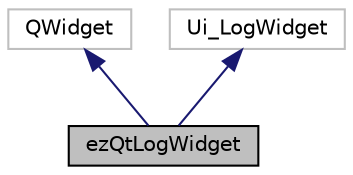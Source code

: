 digraph "ezQtLogWidget"
{
 // LATEX_PDF_SIZE
  edge [fontname="Helvetica",fontsize="10",labelfontname="Helvetica",labelfontsize="10"];
  node [fontname="Helvetica",fontsize="10",shape=record];
  Node1 [label="ezQtLogWidget",height=0.2,width=0.4,color="black", fillcolor="grey75", style="filled", fontcolor="black",tooltip="The application wide panel that shows the engine log output and the editor log output."];
  Node2 -> Node1 [dir="back",color="midnightblue",fontsize="10",style="solid",fontname="Helvetica"];
  Node2 [label="QWidget",height=0.2,width=0.4,color="grey75", fillcolor="white", style="filled",tooltip=" "];
  Node3 -> Node1 [dir="back",color="midnightblue",fontsize="10",style="solid",fontname="Helvetica"];
  Node3 [label="Ui_LogWidget",height=0.2,width=0.4,color="grey75", fillcolor="white", style="filled",tooltip=" "];
}
